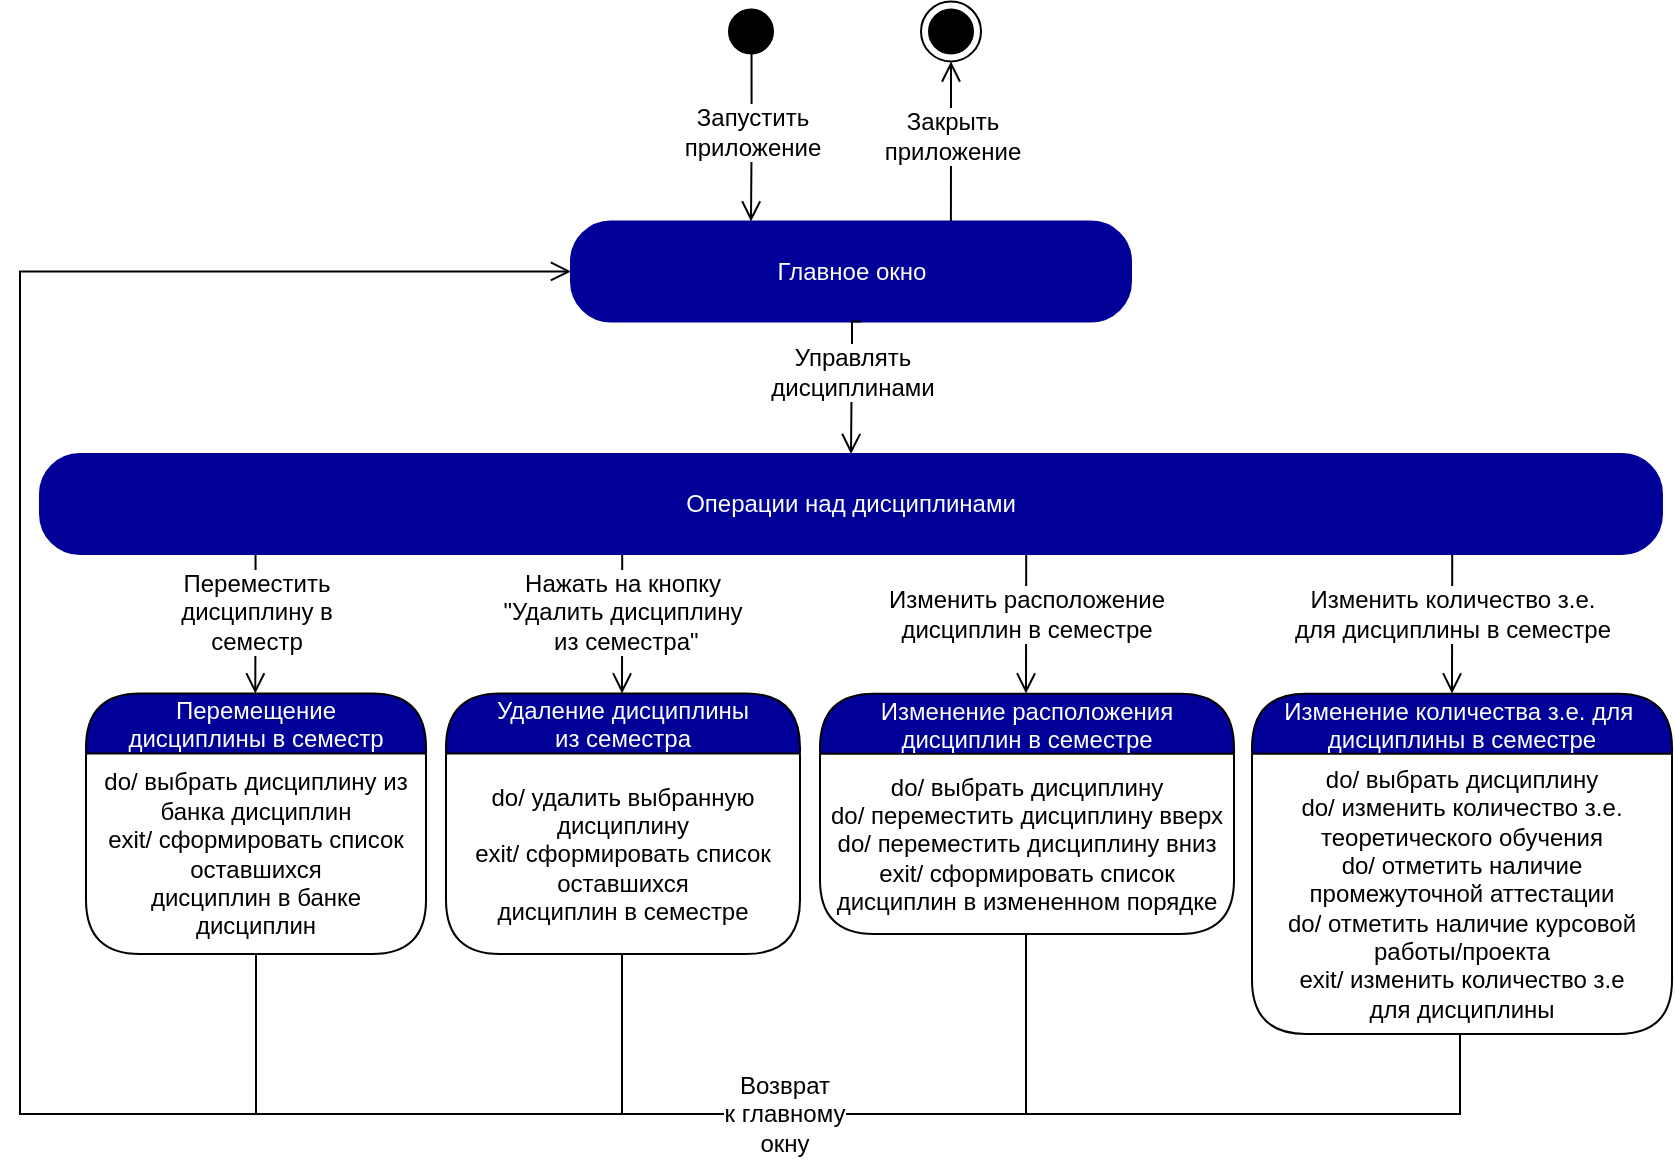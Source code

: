 <mxfile version="17.2.1" type="device"><diagram id="etlDYVYETBeBH645nl2H" name="Page-1"><mxGraphModel dx="1038" dy="660" grid="1" gridSize="10" guides="1" tooltips="1" connect="1" arrows="1" fold="1" page="1" pageScale="1" pageWidth="850" pageHeight="1100" math="0" shadow="0"><root><mxCell id="0"/><mxCell id="1" parent="0"/><mxCell id="psjXjGhAPFQ-x1jHjVS4-3" value="" style="edgeStyle=orthogonalEdgeStyle;html=1;verticalAlign=bottom;endArrow=open;endSize=8;strokeColor=#000000;rounded=0;fontSize=10;exitX=0.097;exitY=1.006;exitDx=0;exitDy=0;exitPerimeter=0;entryX=0.154;entryY=0;entryDx=0;entryDy=0;entryPerimeter=0;" parent="1" edge="1"><mxGeometry relative="1" as="geometry"><mxPoint x="311.003" y="589.7" as="targetPoint"/><mxPoint x="311.11" y="520" as="sourcePoint"/><Array as="points"><mxPoint x="310.94" y="529.7"/></Array></mxGeometry></mxCell><mxCell id="psjXjGhAPFQ-x1jHjVS4-4" value="Нажать на кнопку&lt;br&gt;&quot;Удалить дисциплину&lt;br&gt;&amp;nbsp;из семестра&quot;" style="edgeLabel;html=1;align=center;verticalAlign=middle;resizable=0;points=[];fontSize=12;" parent="psjXjGhAPFQ-x1jHjVS4-3" vertex="1" connectable="0"><mxGeometry x="-0.252" y="2" relative="1" as="geometry"><mxPoint x="-2" y="3" as="offset"/></mxGeometry></mxCell><mxCell id="psjXjGhAPFQ-x1jHjVS4-5" value="" style="edgeStyle=orthogonalEdgeStyle;html=1;verticalAlign=bottom;endArrow=open;endSize=8;strokeColor=#000000;rounded=0;fontSize=10;exitX=0.097;exitY=1.006;exitDx=0;exitDy=0;exitPerimeter=0;entryX=0.154;entryY=0;entryDx=0;entryDy=0;entryPerimeter=0;" parent="1" edge="1"><mxGeometry relative="1" as="geometry"><mxPoint x="127.643" y="589.7" as="targetPoint"/><mxPoint x="127.75" y="520" as="sourcePoint"/><Array as="points"><mxPoint x="127.58" y="529.7"/></Array></mxGeometry></mxCell><mxCell id="psjXjGhAPFQ-x1jHjVS4-6" value="Переместить&lt;br&gt;дисциплину в&lt;br&gt;семестр" style="edgeLabel;html=1;align=center;verticalAlign=middle;resizable=0;points=[];fontSize=12;" parent="psjXjGhAPFQ-x1jHjVS4-5" vertex="1" connectable="0"><mxGeometry x="-0.252" y="2" relative="1" as="geometry"><mxPoint x="-2" y="3" as="offset"/></mxGeometry></mxCell><mxCell id="psjXjGhAPFQ-x1jHjVS4-13" value="Перемещение &#10;дисциплины в семестр" style="swimlane;fontStyle=0;align=center;verticalAlign=middle;childLayout=stackLayout;horizontal=1;startSize=30;horizontalStack=0;resizeParent=0;resizeLast=1;container=0;fontColor=#FFFFFF;collapsible=0;rounded=1;arcSize=30;strokeColor=#030000;fillColor=#000099;swimlaneFillColor=#FFFFFF;dropTarget=0;fontSize=12;" parent="1" vertex="1"><mxGeometry x="43" y="589.7" width="170" height="130.3" as="geometry"/></mxCell><mxCell id="psjXjGhAPFQ-x1jHjVS4-14" value="do/ выбрать дисциплину из банка дисциплин&lt;br&gt;exit/ сформировать список оставшихся&lt;br&gt;дисциплин в банке&lt;br&gt;дисциплин" style="text;html=1;strokeColor=none;fillColor=none;align=center;verticalAlign=middle;spacingLeft=4;spacingRight=4;whiteSpace=wrap;overflow=hidden;rotatable=0;fontColor=#000000;fontSize=12;" parent="psjXjGhAPFQ-x1jHjVS4-13" vertex="1"><mxGeometry y="30" width="170" height="100.3" as="geometry"/></mxCell><mxCell id="psjXjGhAPFQ-x1jHjVS4-15" value="" style="edgeStyle=orthogonalEdgeStyle;html=1;verticalAlign=bottom;endArrow=none;endSize=8;strokeColor=#000000;rounded=0;fontSize=10;endFill=0;exitX=0.5;exitY=1;exitDx=0;exitDy=0;" parent="1" source="psjXjGhAPFQ-x1jHjVS4-14" edge="1"><mxGeometry relative="1" as="geometry"><mxPoint x="128" y="800" as="targetPoint"/><mxPoint x="128" y="809.88" as="sourcePoint"/><Array as="points"><mxPoint x="128" y="800"/></Array></mxGeometry></mxCell><mxCell id="psjXjGhAPFQ-x1jHjVS4-17" value="Удаление дисциплины &#10;из семестра" style="swimlane;fontStyle=0;align=center;verticalAlign=middle;childLayout=stackLayout;horizontal=1;startSize=30;horizontalStack=0;resizeParent=0;resizeLast=1;container=0;fontColor=#FFFFFF;collapsible=0;rounded=1;arcSize=30;strokeColor=#030000;fillColor=#000099;swimlaneFillColor=#FFFFFF;dropTarget=0;fontSize=12;" parent="1" vertex="1"><mxGeometry x="223" y="589.7" width="177" height="130.3" as="geometry"/></mxCell><mxCell id="psjXjGhAPFQ-x1jHjVS4-18" value="do/ удалить выбранную дисциплину&lt;br&gt;exit/ сформировать список оставшихся&lt;br&gt;дисциплин в семестре" style="text;html=1;strokeColor=none;fillColor=none;align=center;verticalAlign=middle;spacingLeft=4;spacingRight=4;whiteSpace=wrap;overflow=hidden;rotatable=0;fontColor=#000000;fontSize=12;" parent="psjXjGhAPFQ-x1jHjVS4-17" vertex="1"><mxGeometry y="30" width="177" height="100.3" as="geometry"/></mxCell><mxCell id="psjXjGhAPFQ-x1jHjVS4-19" value="" style="edgeStyle=orthogonalEdgeStyle;html=1;verticalAlign=bottom;endArrow=none;endSize=8;strokeColor=#000000;rounded=0;fontSize=10;endFill=0;" parent="1" edge="1"><mxGeometry relative="1" as="geometry"><mxPoint x="311" y="800" as="targetPoint"/><mxPoint x="311" y="720" as="sourcePoint"/><Array as="points"><mxPoint x="311" y="760"/><mxPoint x="311" y="760"/></Array></mxGeometry></mxCell><mxCell id="psjXjGhAPFQ-x1jHjVS4-27" value="Изменение расположения &#10;дисциплин в семестре" style="swimlane;fontStyle=0;align=center;verticalAlign=middle;childLayout=stackLayout;horizontal=1;startSize=30;horizontalStack=0;resizeParent=0;resizeLast=1;container=0;fontColor=#FFFFFF;collapsible=0;rounded=1;arcSize=30;strokeColor=#030000;fillColor=#000099;swimlaneFillColor=#FFFFFF;dropTarget=0;fontSize=12;" parent="1" vertex="1"><mxGeometry x="410" y="589.82" width="207" height="120.18" as="geometry"/></mxCell><mxCell id="psjXjGhAPFQ-x1jHjVS4-28" value="do/ выбрать дисциплину&lt;br&gt;do/ переместить дисциплину вверх&lt;br&gt;do/ переместить дисциплину вниз&lt;br&gt;exit/ сформировать список дисциплин в измененном порядке" style="text;html=1;strokeColor=none;fillColor=none;align=center;verticalAlign=middle;spacingLeft=4;spacingRight=4;whiteSpace=wrap;overflow=hidden;rotatable=0;fontColor=#000000;fontSize=12;" parent="psjXjGhAPFQ-x1jHjVS4-27" vertex="1"><mxGeometry y="30" width="207" height="90.18" as="geometry"/></mxCell><mxCell id="psjXjGhAPFQ-x1jHjVS4-29" value="" style="edgeStyle=orthogonalEdgeStyle;html=1;verticalAlign=bottom;endArrow=open;endSize=8;strokeColor=#000000;rounded=0;fontSize=10;exitX=0.097;exitY=1.006;exitDx=0;exitDy=0;exitPerimeter=0;entryX=0.154;entryY=0;entryDx=0;entryDy=0;entryPerimeter=0;" parent="1" edge="1"><mxGeometry relative="1" as="geometry"><mxPoint x="513.003" y="589.7" as="targetPoint"/><mxPoint x="513.11" y="520.0" as="sourcePoint"/><Array as="points"><mxPoint x="512.94" y="529.7"/></Array></mxGeometry></mxCell><mxCell id="psjXjGhAPFQ-x1jHjVS4-30" value="Изменить расположение&lt;br&gt;дисциплин в семестре" style="edgeLabel;html=1;align=center;verticalAlign=middle;resizable=0;points=[];fontSize=12;labelBackgroundColor=default;" parent="psjXjGhAPFQ-x1jHjVS4-29" vertex="1" connectable="0"><mxGeometry x="-0.252" y="2" relative="1" as="geometry"><mxPoint x="-2" y="4" as="offset"/></mxGeometry></mxCell><mxCell id="psjXjGhAPFQ-x1jHjVS4-36" value="" style="edgeStyle=orthogonalEdgeStyle;html=1;verticalAlign=bottom;endArrow=open;endSize=8;strokeColor=#000000;rounded=0;fontSize=10;exitX=0.097;exitY=1.006;exitDx=0;exitDy=0;exitPerimeter=0;entryX=0.154;entryY=0;entryDx=0;entryDy=0;entryPerimeter=0;" parent="1" edge="1"><mxGeometry relative="1" as="geometry"><mxPoint x="726.003" y="589.7" as="targetPoint"/><mxPoint x="726.11" y="520.0" as="sourcePoint"/><Array as="points"><mxPoint x="725.94" y="529.7"/></Array></mxGeometry></mxCell><mxCell id="psjXjGhAPFQ-x1jHjVS4-37" value="Изменить количество з.е.&lt;br&gt;для дисциплины в семестре" style="edgeLabel;html=1;align=center;verticalAlign=middle;resizable=0;points=[];fontSize=12;labelBackgroundColor=default;" parent="psjXjGhAPFQ-x1jHjVS4-36" vertex="1" connectable="0"><mxGeometry x="-0.252" y="2" relative="1" as="geometry"><mxPoint x="-2" y="4" as="offset"/></mxGeometry></mxCell><mxCell id="psjXjGhAPFQ-x1jHjVS4-38" value="Изменение количества з.е. для &#10;дисциплины в семестре" style="swimlane;fontStyle=0;align=center;verticalAlign=middle;childLayout=stackLayout;horizontal=1;startSize=30;horizontalStack=0;resizeParent=0;resizeLast=1;container=0;fontColor=#FFFFFF;collapsible=0;rounded=1;arcSize=30;strokeColor=#030000;fillColor=#000099;swimlaneFillColor=#FFFFFF;dropTarget=0;fontSize=12;" parent="1" vertex="1"><mxGeometry x="626" y="589.82" width="210" height="170.18" as="geometry"/></mxCell><mxCell id="psjXjGhAPFQ-x1jHjVS4-39" value="do/ выбрать дисциплину&lt;br&gt;do/ изменить количество з.е. теоретического обучения&lt;br&gt;do/ отметить наличие промежуточной аттестации&lt;br&gt;do/ отметить наличие курсовой работы/проекта&lt;br&gt;exit/ изменить количество з.е&lt;br&gt;для дисциплины" style="text;html=1;strokeColor=none;fillColor=none;align=center;verticalAlign=middle;spacingLeft=4;spacingRight=4;whiteSpace=wrap;overflow=hidden;rotatable=0;fontColor=#000000;fontSize=12;" parent="psjXjGhAPFQ-x1jHjVS4-38" vertex="1"><mxGeometry y="30" width="210" height="140.18" as="geometry"/></mxCell><mxCell id="psjXjGhAPFQ-x1jHjVS4-40" value="" style="edgeStyle=orthogonalEdgeStyle;html=1;verticalAlign=bottom;endArrow=none;endSize=8;strokeColor=#000000;rounded=0;fontSize=10;endFill=0;" parent="1" edge="1"><mxGeometry relative="1" as="geometry"><mxPoint x="513" y="800" as="targetPoint"/><mxPoint x="513" y="710" as="sourcePoint"/><Array as="points"><mxPoint x="513" y="800"/></Array></mxGeometry></mxCell><mxCell id="rSOWxSHxUs_jzjyObVlq-3" value="Главное окно" style="rounded=1;whiteSpace=wrap;html=1;arcSize=40;fontColor=#FFFFFF;fillColor=#000099;strokeColor=#000099;" parent="1" vertex="1"><mxGeometry x="285.5" y="353.72" width="280" height="50" as="geometry"/></mxCell><mxCell id="rSOWxSHxUs_jzjyObVlq-4" value="" style="edgeStyle=orthogonalEdgeStyle;html=1;verticalAlign=bottom;endArrow=open;endSize=8;strokeColor=#000000;rounded=0;fontSize=10;entryX=0;entryY=0.5;entryDx=0;entryDy=0;exitX=0.5;exitY=1;exitDx=0;exitDy=0;" parent="1" source="psjXjGhAPFQ-x1jHjVS4-39" target="rSOWxSHxUs_jzjyObVlq-3" edge="1"><mxGeometry relative="1" as="geometry"><mxPoint x="40" y="358.72" as="targetPoint"/><mxPoint x="717" y="753.72" as="sourcePoint"/><Array as="points"><mxPoint x="730" y="760"/><mxPoint x="730" y="800"/><mxPoint x="10" y="800"/><mxPoint x="10" y="379"/></Array></mxGeometry></mxCell><mxCell id="rSOWxSHxUs_jzjyObVlq-5" value="&lt;span style=&quot;font-family: &amp;#34;helvetica&amp;#34;&quot;&gt;Возврат&lt;/span&gt;&lt;br style=&quot;background-color: rgb(248 , 249 , 250) ; font-family: &amp;#34;helvetica&amp;#34;&quot;&gt;&lt;span style=&quot;font-family: &amp;#34;helvetica&amp;#34;&quot;&gt;к главному&lt;/span&gt;&lt;br style=&quot;background-color: rgb(248 , 249 , 250) ; font-family: &amp;#34;helvetica&amp;#34;&quot;&gt;&lt;span style=&quot;font-family: &amp;#34;helvetica&amp;#34;&quot;&gt;окну&lt;/span&gt;" style="edgeLabel;html=1;align=center;verticalAlign=middle;resizable=0;points=[];fontSize=12;" parent="rSOWxSHxUs_jzjyObVlq-4" vertex="1" connectable="0"><mxGeometry x="-0.375" y="4" relative="1" as="geometry"><mxPoint x="76" y="-4" as="offset"/></mxGeometry></mxCell><mxCell id="rSOWxSHxUs_jzjyObVlq-6" value="Операции над дисциплинами" style="rounded=1;whiteSpace=wrap;html=1;arcSize=40;fontColor=#FFFFFF;fillColor=#000099;strokeColor=#000099;" parent="1" vertex="1"><mxGeometry x="20" y="470" width="811" height="50" as="geometry"/></mxCell><mxCell id="rSOWxSHxUs_jzjyObVlq-7" value="" style="edgeStyle=orthogonalEdgeStyle;html=1;verticalAlign=bottom;endArrow=open;endSize=8;strokeColor=#000000;rounded=0;fontSize=10;exitX=0.097;exitY=1.006;exitDx=0;exitDy=0;exitPerimeter=0;entryX=0.5;entryY=0;entryDx=0;entryDy=0;" parent="1" target="rSOWxSHxUs_jzjyObVlq-6" edge="1"><mxGeometry relative="1" as="geometry"><mxPoint x="431" y="463.72" as="targetPoint"/><mxPoint x="430.61" y="403.72" as="sourcePoint"/><Array as="points"><mxPoint x="426" y="404"/><mxPoint x="426" y="413"/><mxPoint x="426" y="413"/></Array></mxGeometry></mxCell><mxCell id="rSOWxSHxUs_jzjyObVlq-8" value="Управлять&lt;br&gt;дисциплинами" style="edgeLabel;html=1;align=center;verticalAlign=middle;resizable=0;points=[];fontSize=12;" parent="rSOWxSHxUs_jzjyObVlq-7" vertex="1" connectable="0"><mxGeometry x="-0.252" y="2" relative="1" as="geometry"><mxPoint x="-2" y="4" as="offset"/></mxGeometry></mxCell><mxCell id="rSOWxSHxUs_jzjyObVlq-9" value="" style="ellipse;html=1;shape=startState;fillColor=#000000;strokeColor=#000000;fontColor=#000099;" parent="1" vertex="1"><mxGeometry x="360.5" y="243.72" width="30" height="30" as="geometry"/></mxCell><mxCell id="rSOWxSHxUs_jzjyObVlq-10" value="&lt;font style=&quot;font-size: 12px&quot;&gt;Запустить &lt;br&gt;приложение&lt;/font&gt;" style="edgeStyle=orthogonalEdgeStyle;html=1;verticalAlign=bottom;endArrow=open;endSize=8;strokeColor=#030000;rounded=0;exitX=0.509;exitY=0.876;exitDx=0;exitDy=0;exitPerimeter=0;spacingBottom=-14;fontSize=10;" parent="1" source="rSOWxSHxUs_jzjyObVlq-9" edge="1"><mxGeometry relative="1" as="geometry"><mxPoint x="375.5" y="353.72" as="targetPoint"/><mxPoint x="345.5" y="313.72" as="sourcePoint"/></mxGeometry></mxCell><mxCell id="rSOWxSHxUs_jzjyObVlq-11" value="&lt;font style=&quot;font-size: 12px&quot;&gt;Закрыть&lt;br&gt;приложение&lt;/font&gt;" style="edgeStyle=orthogonalEdgeStyle;html=1;verticalAlign=bottom;endArrow=open;endSize=8;strokeColor=#030000;rounded=0;spacingBottom=-14;fontSize=10;entryX=0.5;entryY=1;entryDx=0;entryDy=0;exitX=0.781;exitY=0;exitDx=0;exitDy=0;exitPerimeter=0;" parent="1" target="rSOWxSHxUs_jzjyObVlq-12" edge="1"><mxGeometry relative="1" as="geometry"><mxPoint x="570.5" y="323.72" as="targetPoint"/><mxPoint x="475.46" y="353.72" as="sourcePoint"/><Array as="points"><mxPoint x="475.5" y="313.72"/><mxPoint x="475.5" y="313.72"/></Array></mxGeometry></mxCell><mxCell id="rSOWxSHxUs_jzjyObVlq-12" value="" style="ellipse;html=1;shape=endState;fillColor=#000000;strokeColor=#030000;" parent="1" vertex="1"><mxGeometry x="460.5" y="243.72" width="30" height="30" as="geometry"/></mxCell></root></mxGraphModel></diagram></mxfile>
